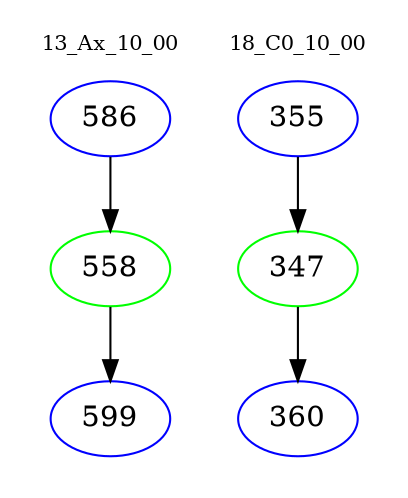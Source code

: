 digraph{
subgraph cluster_0 {
color = white
label = "13_Ax_10_00";
fontsize=10;
T0_586 [label="586", color="blue"]
T0_586 -> T0_558 [color="black"]
T0_558 [label="558", color="green"]
T0_558 -> T0_599 [color="black"]
T0_599 [label="599", color="blue"]
}
subgraph cluster_1 {
color = white
label = "18_C0_10_00";
fontsize=10;
T1_355 [label="355", color="blue"]
T1_355 -> T1_347 [color="black"]
T1_347 [label="347", color="green"]
T1_347 -> T1_360 [color="black"]
T1_360 [label="360", color="blue"]
}
}
